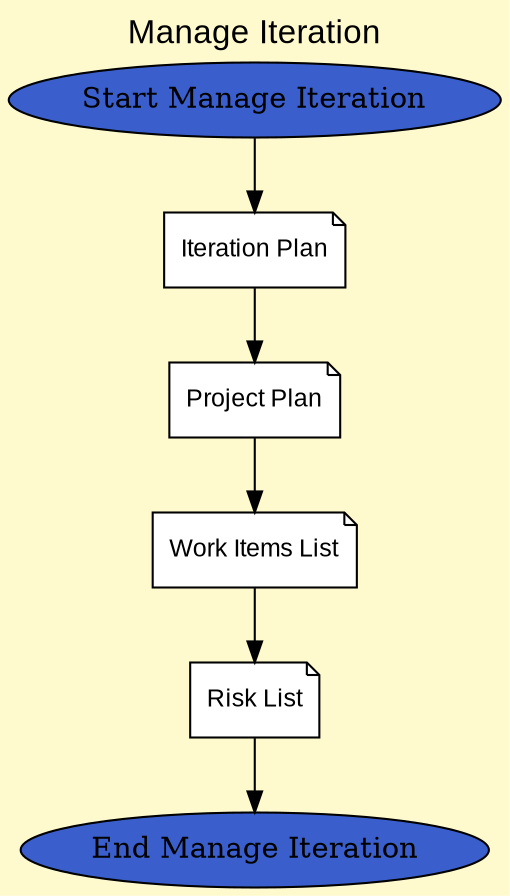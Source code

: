 digraph manageIteration {
  graph [
    fontsize = 16,
    fontname = Arial,
    label = "Manage Iteration",
    labelloc = t,
    bgcolor = "lemonchiffon"
  ];
    
    "Task Start 1 2 2 2 5 0 0 Manage Iteration |" -> "Task Artifact 1 2 2 2 5 6 0 Iteration Plan |";
	"Task Artifact 1 2 2 2 5 6 0 Iteration Plan |" -> "Task Artifact 1 2 2 2 5 7 0 Project Plan |";
	"Task Artifact 1 2 2 2 5 7 0 Project Plan |" -> "Task Artifact 1 2 2 2 5 9 0 Work Items List |";
	"Task Artifact 1 2 2 2 5 9 0 Work Items List |" -> "Task Artifact 1 2 2 2 5 8 0 Risk List |";
	"Task Artifact 1 2 2 2 5 8 0 Risk List |" -> "Task End 1 2 2 2 5 0 0 Manage Iteration |";
	
	"Task Start 1 2 2 2 5 0 0 Manage Iteration |" [shape=ellipse,label="Start Manage Iteration",fillcolor =royalblue3,style=filled];
	"Task End 1 2 2 2 5 0 0 Manage Iteration |" [shape=ellipse,label="End Manage Iteration",fillcolor =royalblue3,style=filled];
	
	"Task Artifact 1 2 2 2 5 6 0 Iteration Plan |" [shape=note,label="Iteration Plan",fillcolor=white,style=filled,fontname = Arial,fontsize = 12,URL = "./Artifacts/IterationPlan/iterationPlan.html"];
	"Task Artifact 1 2 2 2 5 7 0 Project Plan |" [shape=note,label="Project Plan",fillcolor=white,style=filled,fontname = Arial,fontsize = 12,URL = "./Artifacts/ProjectPlan/projectPlan.html"];
	"Task Artifact 1 2 2 2 5 9 0 Work Items List |" [shape=note,label="Work Items List",fillcolor=white,style=filled,fontname = Arial,fontsize = 12,URL = "./Artifacts/WorkItemsList/workItemsList.html"];
	"Task Artifact 1 2 2 2 5 8 0 Risk List |" [shape=note,label="Risk List",fillcolor=white,style=filled,fontname = Arial,fontsize = 12,URL = "./Artifacts/RiskList/riskList.html"];
	
}